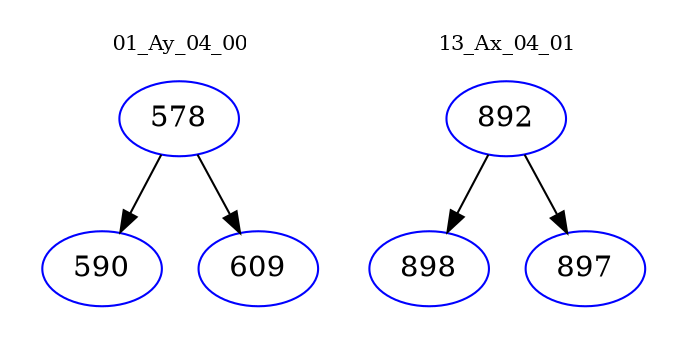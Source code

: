 digraph{
subgraph cluster_0 {
color = white
label = "01_Ay_04_00";
fontsize=10;
T0_578 [label="578", color="blue"]
T0_578 -> T0_590 [color="black"]
T0_590 [label="590", color="blue"]
T0_578 -> T0_609 [color="black"]
T0_609 [label="609", color="blue"]
}
subgraph cluster_1 {
color = white
label = "13_Ax_04_01";
fontsize=10;
T1_892 [label="892", color="blue"]
T1_892 -> T1_898 [color="black"]
T1_898 [label="898", color="blue"]
T1_892 -> T1_897 [color="black"]
T1_897 [label="897", color="blue"]
}
}
